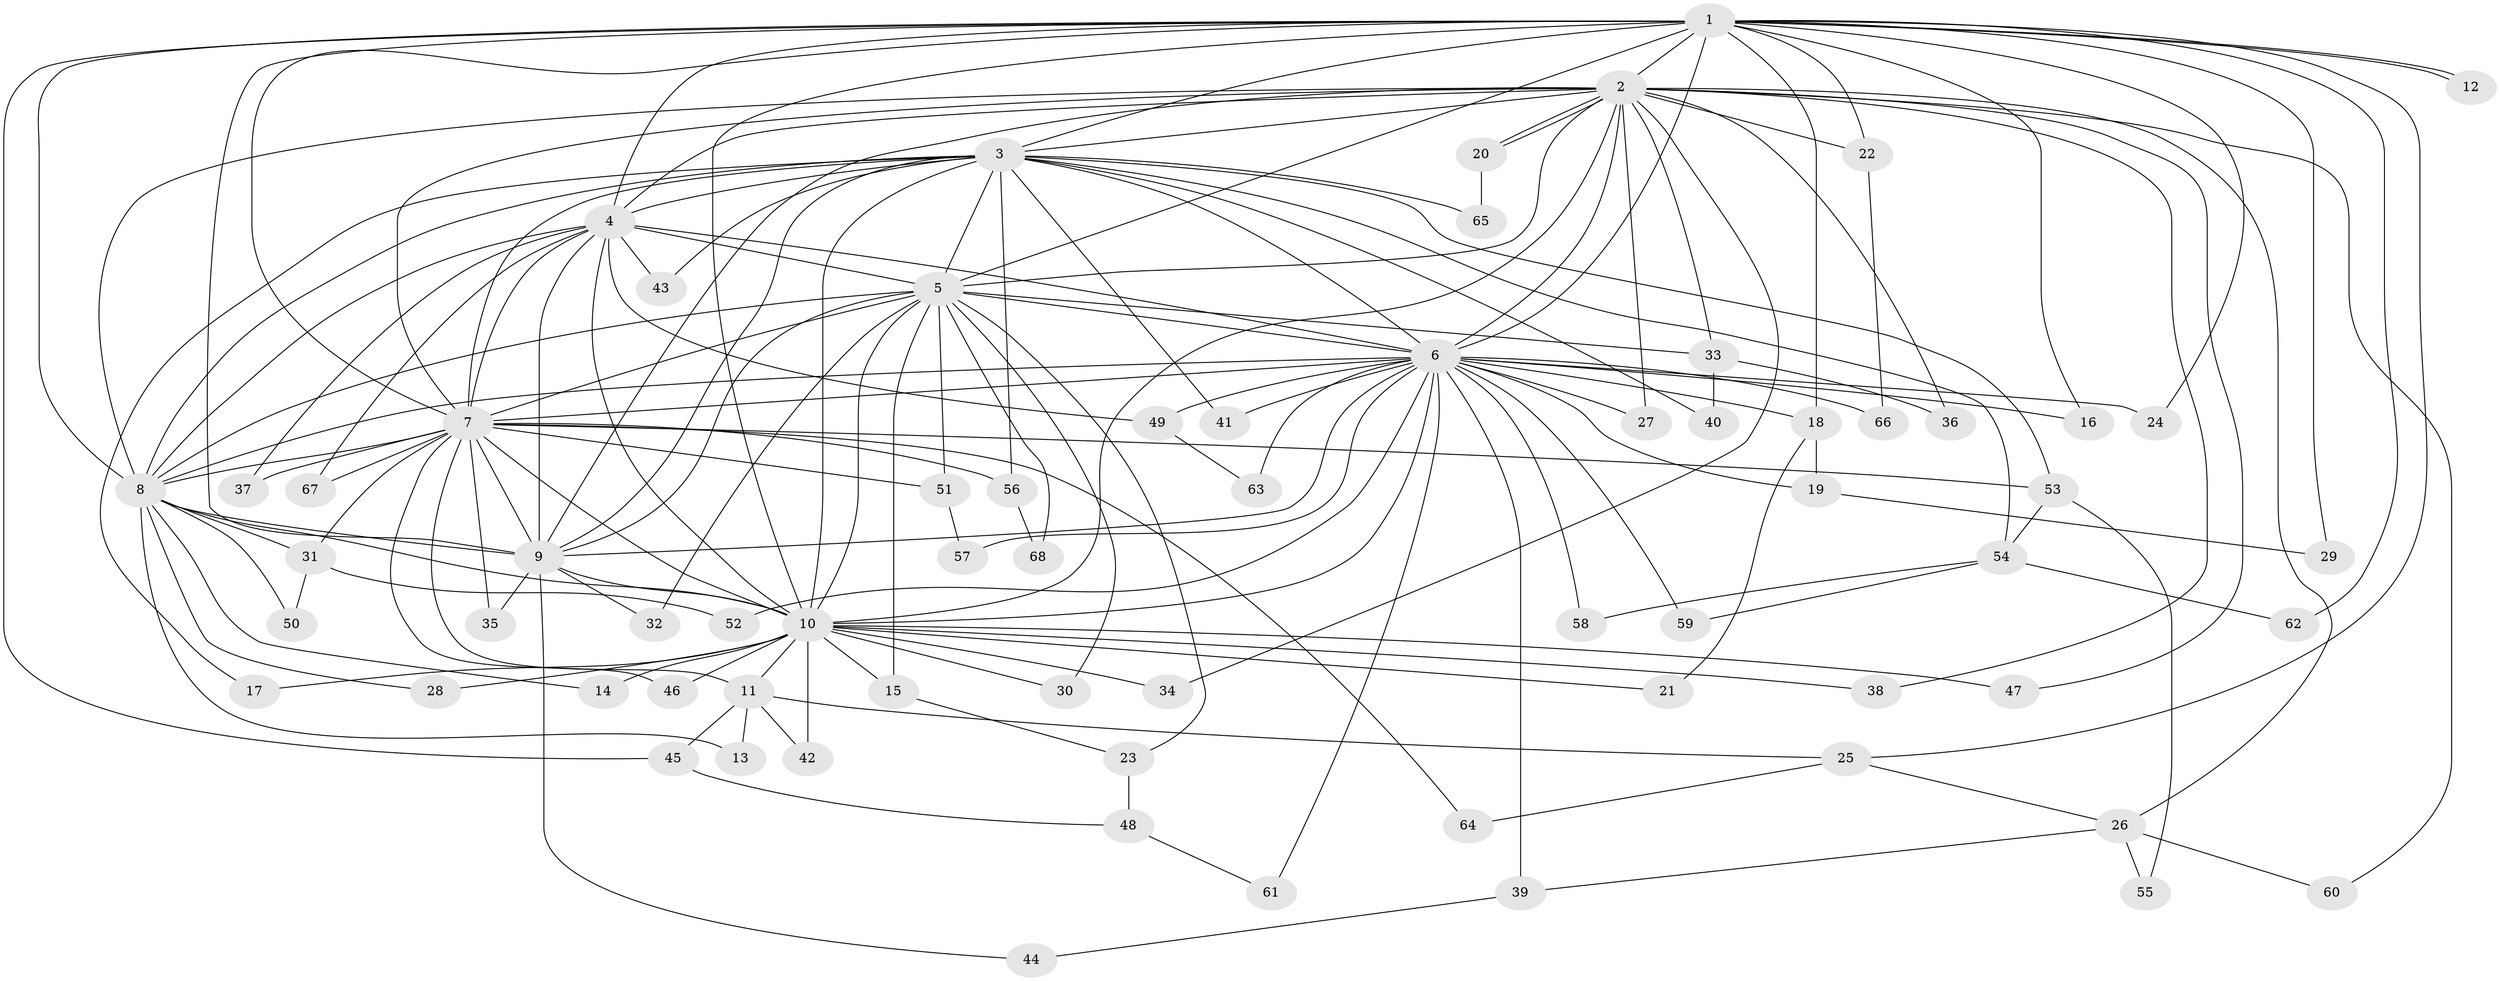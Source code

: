 // coarse degree distribution, {17: 0.0196078431372549, 18: 0.0196078431372549, 12: 0.0196078431372549, 26: 0.0196078431372549, 16: 0.0392156862745098, 13: 0.0196078431372549, 5: 0.058823529411764705, 2: 0.5686274509803921, 3: 0.17647058823529413, 4: 0.058823529411764705}
// Generated by graph-tools (version 1.1) at 2025/51/02/27/25 19:51:49]
// undirected, 68 vertices, 161 edges
graph export_dot {
graph [start="1"]
  node [color=gray90,style=filled];
  1;
  2;
  3;
  4;
  5;
  6;
  7;
  8;
  9;
  10;
  11;
  12;
  13;
  14;
  15;
  16;
  17;
  18;
  19;
  20;
  21;
  22;
  23;
  24;
  25;
  26;
  27;
  28;
  29;
  30;
  31;
  32;
  33;
  34;
  35;
  36;
  37;
  38;
  39;
  40;
  41;
  42;
  43;
  44;
  45;
  46;
  47;
  48;
  49;
  50;
  51;
  52;
  53;
  54;
  55;
  56;
  57;
  58;
  59;
  60;
  61;
  62;
  63;
  64;
  65;
  66;
  67;
  68;
  1 -- 2;
  1 -- 3;
  1 -- 4;
  1 -- 5;
  1 -- 6;
  1 -- 7;
  1 -- 8;
  1 -- 9;
  1 -- 10;
  1 -- 12;
  1 -- 12;
  1 -- 16;
  1 -- 18;
  1 -- 22;
  1 -- 24;
  1 -- 25;
  1 -- 29;
  1 -- 45;
  1 -- 62;
  2 -- 3;
  2 -- 4;
  2 -- 5;
  2 -- 6;
  2 -- 7;
  2 -- 8;
  2 -- 9;
  2 -- 10;
  2 -- 20;
  2 -- 20;
  2 -- 22;
  2 -- 26;
  2 -- 27;
  2 -- 33;
  2 -- 34;
  2 -- 36;
  2 -- 38;
  2 -- 47;
  2 -- 60;
  3 -- 4;
  3 -- 5;
  3 -- 6;
  3 -- 7;
  3 -- 8;
  3 -- 9;
  3 -- 10;
  3 -- 17;
  3 -- 40;
  3 -- 41;
  3 -- 43;
  3 -- 53;
  3 -- 54;
  3 -- 56;
  3 -- 65;
  4 -- 5;
  4 -- 6;
  4 -- 7;
  4 -- 8;
  4 -- 9;
  4 -- 10;
  4 -- 37;
  4 -- 43;
  4 -- 49;
  4 -- 67;
  5 -- 6;
  5 -- 7;
  5 -- 8;
  5 -- 9;
  5 -- 10;
  5 -- 15;
  5 -- 23;
  5 -- 30;
  5 -- 32;
  5 -- 33;
  5 -- 51;
  5 -- 68;
  6 -- 7;
  6 -- 8;
  6 -- 9;
  6 -- 10;
  6 -- 16;
  6 -- 18;
  6 -- 19;
  6 -- 24;
  6 -- 27;
  6 -- 39;
  6 -- 41;
  6 -- 49;
  6 -- 52;
  6 -- 57;
  6 -- 58;
  6 -- 59;
  6 -- 61;
  6 -- 63;
  6 -- 66;
  7 -- 8;
  7 -- 9;
  7 -- 10;
  7 -- 11;
  7 -- 31;
  7 -- 35;
  7 -- 37;
  7 -- 46;
  7 -- 51;
  7 -- 53;
  7 -- 56;
  7 -- 64;
  7 -- 67;
  8 -- 9;
  8 -- 10;
  8 -- 13;
  8 -- 14;
  8 -- 28;
  8 -- 31;
  8 -- 50;
  9 -- 10;
  9 -- 32;
  9 -- 35;
  9 -- 44;
  10 -- 11;
  10 -- 14;
  10 -- 15;
  10 -- 17;
  10 -- 21;
  10 -- 28;
  10 -- 30;
  10 -- 34;
  10 -- 38;
  10 -- 42;
  10 -- 46;
  10 -- 47;
  11 -- 13;
  11 -- 25;
  11 -- 42;
  11 -- 45;
  15 -- 23;
  18 -- 19;
  18 -- 21;
  19 -- 29;
  20 -- 65;
  22 -- 66;
  23 -- 48;
  25 -- 26;
  25 -- 64;
  26 -- 39;
  26 -- 55;
  26 -- 60;
  31 -- 50;
  31 -- 52;
  33 -- 36;
  33 -- 40;
  39 -- 44;
  45 -- 48;
  48 -- 61;
  49 -- 63;
  51 -- 57;
  53 -- 54;
  53 -- 55;
  54 -- 58;
  54 -- 59;
  54 -- 62;
  56 -- 68;
}
